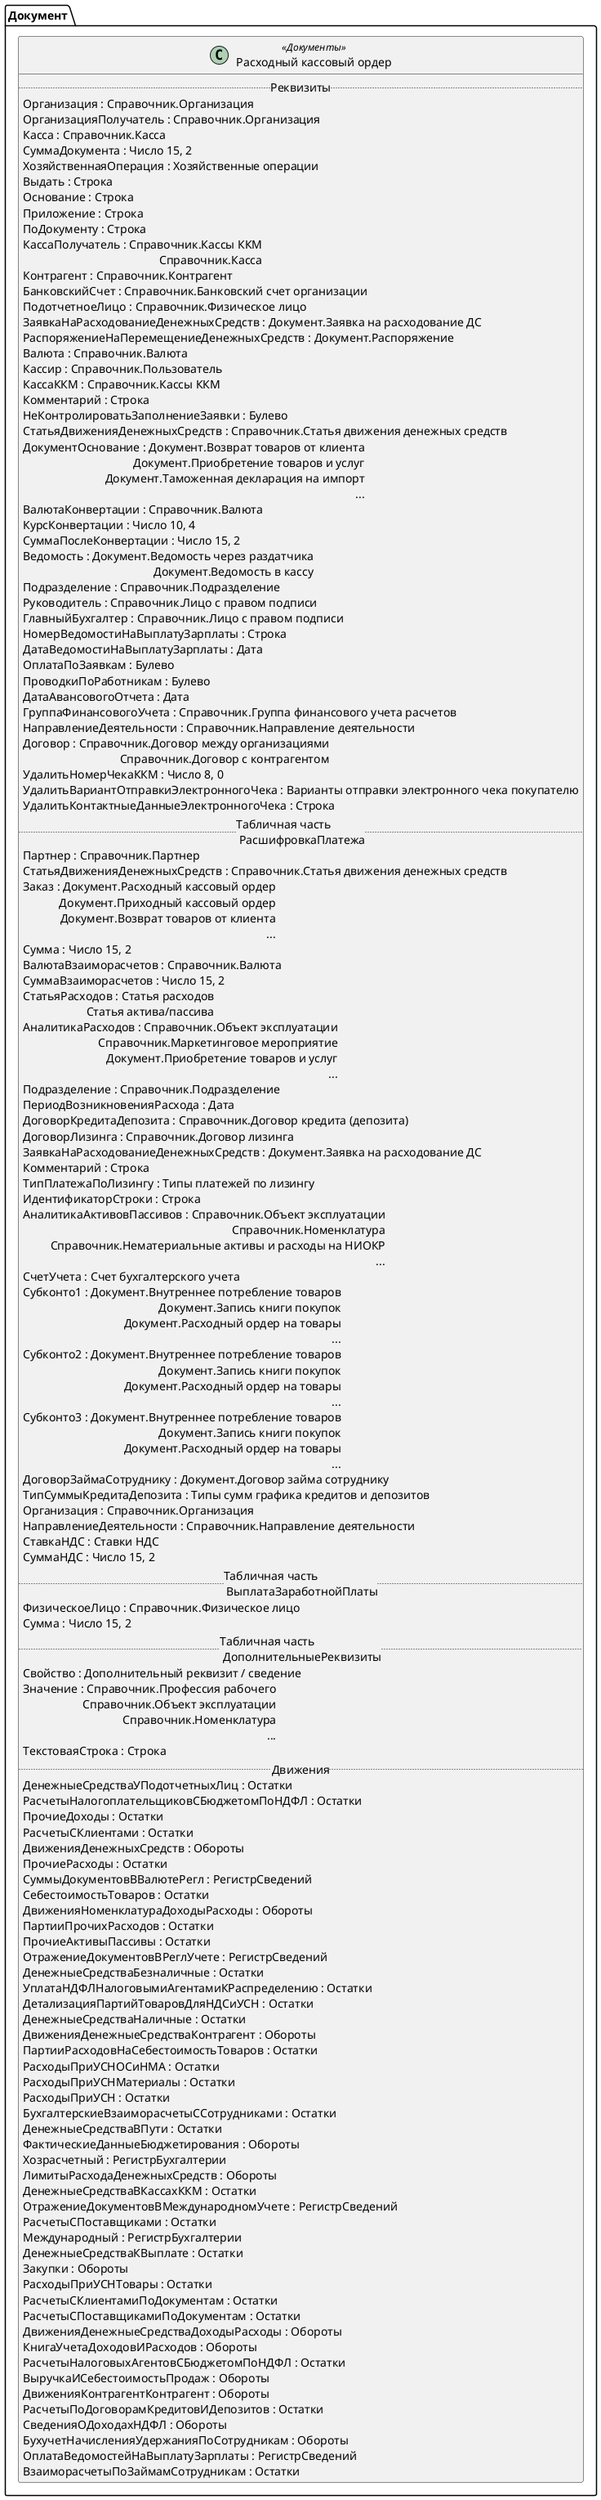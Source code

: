 ﻿@startuml РасходныйКассовыйОрдер
'!include templates.wsd
'..\include templates.wsd
class Документ.РасходныйКассовыйОрдер as "Расходный кассовый ордер" <<Документы>>
{
..Реквизиты..
Организация : Справочник.Организация
ОрганизацияПолучатель : Справочник.Организация
Касса : Справочник.Касса
СуммаДокумента : Число 15, 2
ХозяйственнаяОперация : Хозяйственные операции
Выдать : Строка
Основание : Строка
Приложение : Строка
ПоДокументу : Строка
КассаПолучатель : Справочник.Кассы ККМ\rСправочник.Касса
Контрагент : Справочник.Контрагент
БанковскийСчет : Справочник.Банковский счет организации
ПодотчетноеЛицо : Справочник.Физическое лицо
ЗаявкаНаРасходованиеДенежныхСредств : Документ.Заявка на расходование ДС
РаспоряжениеНаПеремещениеДенежныхСредств : Документ.Распоряжение
Валюта : Справочник.Валюта
Кассир : Справочник.Пользователь
КассаККМ : Справочник.Кассы ККМ
Комментарий : Строка
НеКонтролироватьЗаполнениеЗаявки : Булево
СтатьяДвиженияДенежныхСредств : Справочник.Статья движения денежных средств
ДокументОснование : Документ.Возврат товаров от клиента\rДокумент.Приобретение товаров и услуг\rДокумент.Таможенная декларация на импорт\r...
ВалютаКонвертации : Справочник.Валюта
КурсКонвертации : Число 10, 4
СуммаПослеКонвертации : Число 15, 2
Ведомость : Документ.Ведомость через раздатчика\rДокумент.Ведомость в кассу
Подразделение : Справочник.Подразделение
Руководитель : Справочник.Лицо с правом подписи
ГлавныйБухгалтер : Справочник.Лицо с правом подписи
НомерВедомостиНаВыплатуЗарплаты : Строка
ДатаВедомостиНаВыплатуЗарплаты : Дата
ОплатаПоЗаявкам : Булево
ПроводкиПоРаботникам : Булево
ДатаАвансовогоОтчета : Дата
ГруппаФинансовогоУчета : Справочник.Группа финансового учета расчетов
НаправлениеДеятельности : Справочник.Направление деятельности
Договор : Справочник.Договор между организациями\rСправочник.Договор с контрагентом
УдалитьНомерЧекаККМ : Число 8, 0
УдалитьВариантОтправкиЭлектронногоЧека : Варианты отправки электронного чека покупателю
УдалитьКонтактныеДанныеЭлектронногоЧека : Строка
..Табличная часть \n РасшифровкаПлатежа..
Партнер : Справочник.Партнер
СтатьяДвиженияДенежныхСредств : Справочник.Статья движения денежных средств
Заказ : Документ.Расходный кассовый ордер\rДокумент.Приходный кассовый ордер\rДокумент.Возврат товаров от клиента\r...
Сумма : Число 15, 2
ВалютаВзаиморасчетов : Справочник.Валюта
СуммаВзаиморасчетов : Число 15, 2
СтатьяРасходов : Статья расходов\rСтатья актива/пассива
АналитикаРасходов : Справочник.Объект эксплуатации\rСправочник.Маркетинговое мероприятие\rДокумент.Приобретение товаров и услуг\r...
Подразделение : Справочник.Подразделение
ПериодВозникновенияРасхода : Дата
ДоговорКредитаДепозита : Справочник.Договор кредита (депозита)
ДоговорЛизинга : Справочник.Договор лизинга
ЗаявкаНаРасходованиеДенежныхСредств : Документ.Заявка на расходование ДС
Комментарий : Строка
ТипПлатежаПоЛизингу : Типы платежей по лизингу
ИдентификаторСтроки : Строка
АналитикаАктивовПассивов : Справочник.Объект эксплуатации\rСправочник.Номенклатура\rСправочник.Нематериальные активы и расходы на НИОКР\r...
СчетУчета : Счет бухгалтерского учета
Субконто1 : Документ.Внутреннее потребление товаров\rДокумент.Запись книги покупок\rДокумент.Расходный ордер на товары\r...
Субконто2 : Документ.Внутреннее потребление товаров\rДокумент.Запись книги покупок\rДокумент.Расходный ордер на товары\r...
Субконто3 : Документ.Внутреннее потребление товаров\rДокумент.Запись книги покупок\rДокумент.Расходный ордер на товары\r...
ДоговорЗаймаСотруднику : Документ.Договор займа сотруднику
ТипСуммыКредитаДепозита : Типы сумм графика кредитов и депозитов
Организация : Справочник.Организация
НаправлениеДеятельности : Справочник.Направление деятельности
СтавкаНДС : Ставки НДС
СуммаНДС : Число 15, 2
..Табличная часть \n ВыплатаЗаработнойПлаты..
ФизическоеЛицо : Справочник.Физическое лицо
Сумма : Число 15, 2
..Табличная часть \n ДополнительныеРеквизиты..
Свойство : Дополнительный реквизит / сведение
Значение : Справочник.Профессия рабочего\rСправочник.Объект эксплуатации\rСправочник.Номенклатура\r...
ТекстоваяСтрока : Строка
..Движения..
ДенежныеСредстваУПодотчетныхЛиц : Остатки
РасчетыНалогоплательщиковСБюджетомПоНДФЛ : Остатки
ПрочиеДоходы : Остатки
РасчетыСКлиентами : Остатки
ДвиженияДенежныхСредств : Обороты
ПрочиеРасходы : Остатки
СуммыДокументовВВалютеРегл : РегистрСведений
СебестоимостьТоваров : Остатки
ДвиженияНоменклатураДоходыРасходы : Обороты
ПартииПрочихРасходов : Остатки
ПрочиеАктивыПассивы : Остатки
ОтражениеДокументовВРеглУчете : РегистрСведений
ДенежныеСредстваБезналичные : Остатки
УплатаНДФЛНалоговымиАгентамиКРаспределению : Остатки
ДетализацияПартийТоваровДляНДСиУСН : Остатки
ДенежныеСредстваНаличные : Остатки
ДвиженияДенежныеСредстваКонтрагент : Обороты
ПартииРасходовНаСебестоимостьТоваров : Остатки
РасходыПриУСНОСиНМА : Остатки
РасходыПриУСНМатериалы : Остатки
РасходыПриУСН : Остатки
БухгалтерскиеВзаиморасчетыССотрудниками : Остатки
ДенежныеСредстваВПути : Остатки
ФактическиеДанныеБюджетирования : Обороты
Хозрасчетный : РегистрБухгалтерии
ЛимитыРасходаДенежныхСредств : Обороты
ДенежныеСредстваВКассахККМ : Остатки
ОтражениеДокументовВМеждународномУчете : РегистрСведений
РасчетыСПоставщиками : Остатки
Международный : РегистрБухгалтерии
ДенежныеСредстваКВыплате : Остатки
Закупки : Обороты
РасходыПриУСНТовары : Остатки
РасчетыСКлиентамиПоДокументам : Остатки
РасчетыСПоставщикамиПоДокументам : Остатки
ДвиженияДенежныеСредстваДоходыРасходы : Обороты
КнигаУчетаДоходовИРасходов : Обороты
РасчетыНалоговыхАгентовСБюджетомПоНДФЛ : Остатки
ВыручкаИСебестоимостьПродаж : Обороты
ДвиженияКонтрагентКонтрагент : Обороты
РасчетыПоДоговорамКредитовИДепозитов : Остатки
СведенияОДоходахНДФЛ : Обороты
БухучетНачисленияУдержанияПоСотрудникам : Обороты
ОплатаВедомостейНаВыплатуЗарплаты : РегистрСведений
ВзаиморасчетыПоЗаймамСотрудникам : Остатки
}
@enduml
